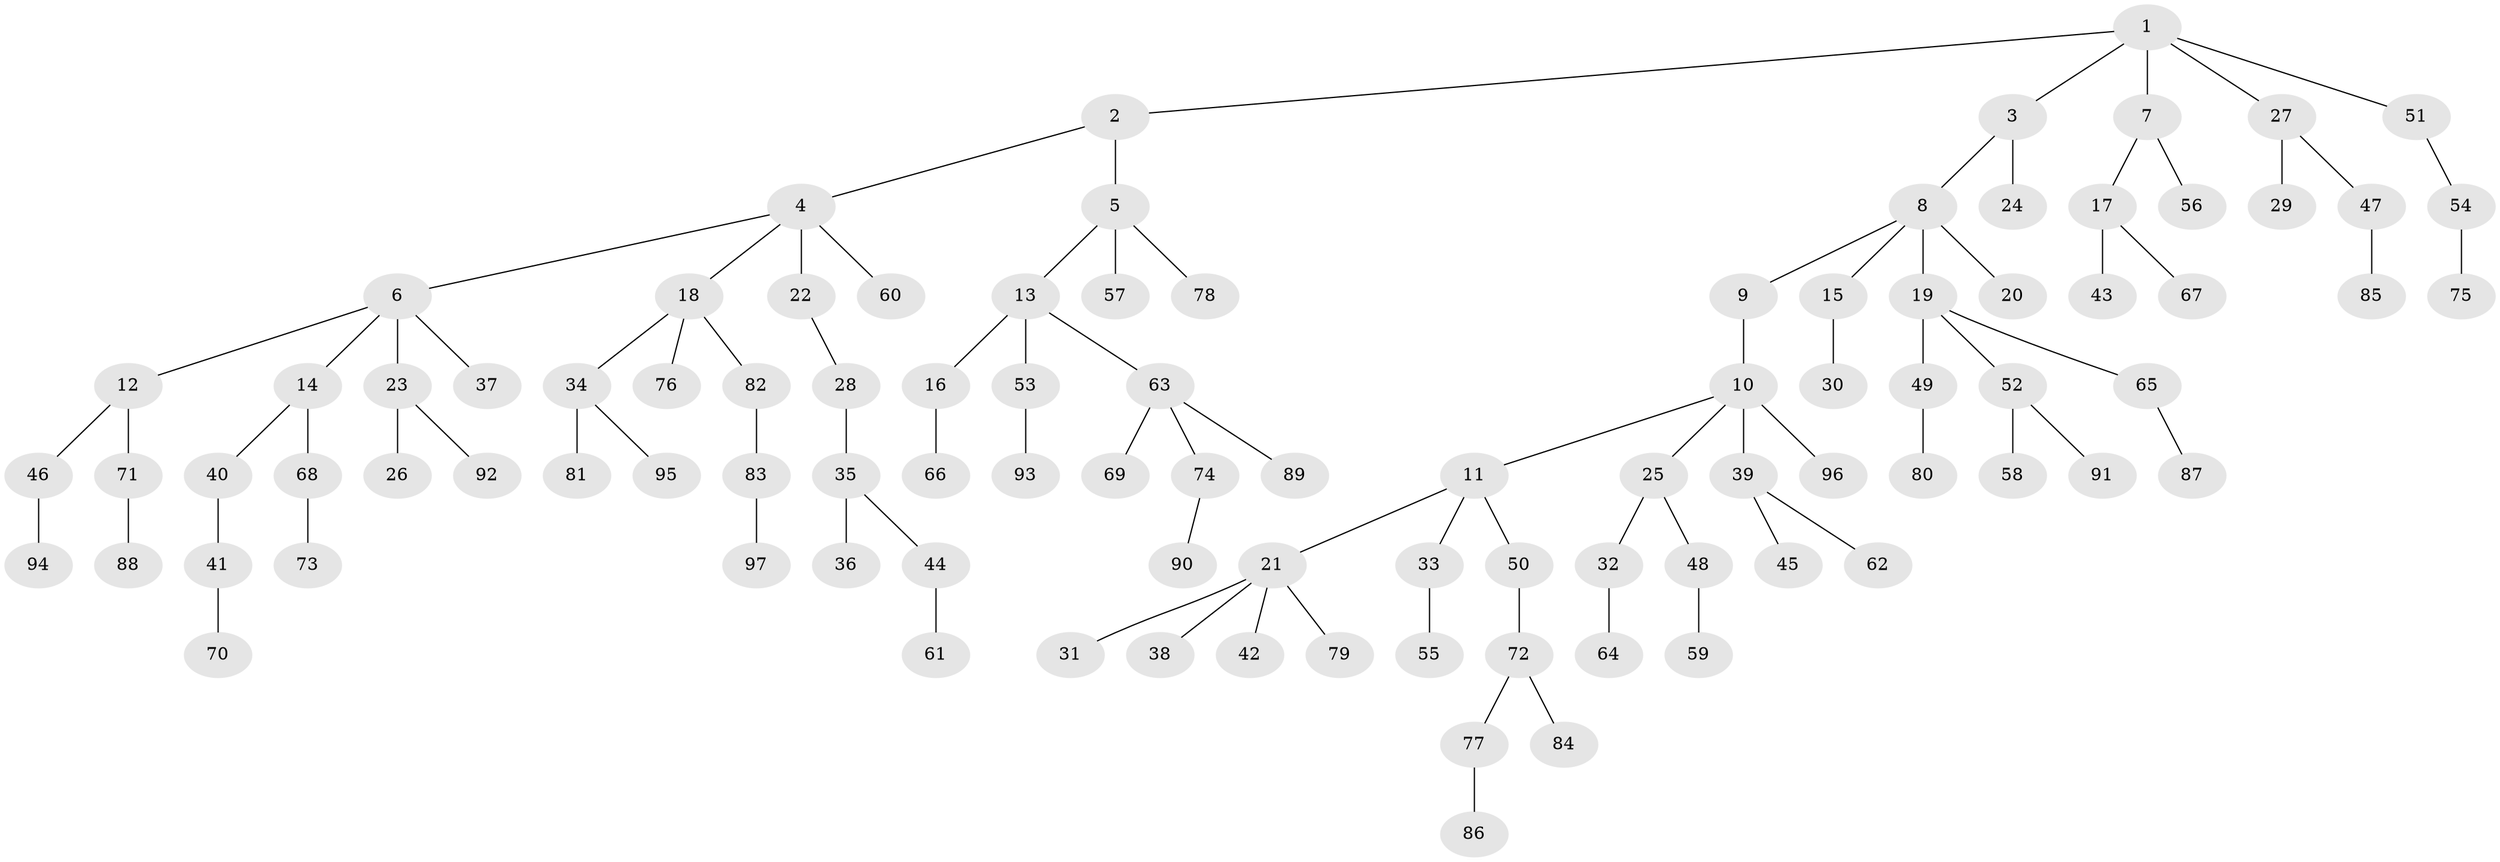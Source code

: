 // coarse degree distribution, {6: 0.029850746268656716, 3: 0.14925373134328357, 5: 0.04477611940298507, 4: 0.04477611940298507, 2: 0.208955223880597, 1: 0.5223880597014925}
// Generated by graph-tools (version 1.1) at 2025/19/03/04/25 18:19:17]
// undirected, 97 vertices, 96 edges
graph export_dot {
graph [start="1"]
  node [color=gray90,style=filled];
  1;
  2;
  3;
  4;
  5;
  6;
  7;
  8;
  9;
  10;
  11;
  12;
  13;
  14;
  15;
  16;
  17;
  18;
  19;
  20;
  21;
  22;
  23;
  24;
  25;
  26;
  27;
  28;
  29;
  30;
  31;
  32;
  33;
  34;
  35;
  36;
  37;
  38;
  39;
  40;
  41;
  42;
  43;
  44;
  45;
  46;
  47;
  48;
  49;
  50;
  51;
  52;
  53;
  54;
  55;
  56;
  57;
  58;
  59;
  60;
  61;
  62;
  63;
  64;
  65;
  66;
  67;
  68;
  69;
  70;
  71;
  72;
  73;
  74;
  75;
  76;
  77;
  78;
  79;
  80;
  81;
  82;
  83;
  84;
  85;
  86;
  87;
  88;
  89;
  90;
  91;
  92;
  93;
  94;
  95;
  96;
  97;
  1 -- 2;
  1 -- 3;
  1 -- 7;
  1 -- 27;
  1 -- 51;
  2 -- 4;
  2 -- 5;
  3 -- 8;
  3 -- 24;
  4 -- 6;
  4 -- 18;
  4 -- 22;
  4 -- 60;
  5 -- 13;
  5 -- 57;
  5 -- 78;
  6 -- 12;
  6 -- 14;
  6 -- 23;
  6 -- 37;
  7 -- 17;
  7 -- 56;
  8 -- 9;
  8 -- 15;
  8 -- 19;
  8 -- 20;
  9 -- 10;
  10 -- 11;
  10 -- 25;
  10 -- 39;
  10 -- 96;
  11 -- 21;
  11 -- 33;
  11 -- 50;
  12 -- 46;
  12 -- 71;
  13 -- 16;
  13 -- 53;
  13 -- 63;
  14 -- 40;
  14 -- 68;
  15 -- 30;
  16 -- 66;
  17 -- 43;
  17 -- 67;
  18 -- 34;
  18 -- 76;
  18 -- 82;
  19 -- 49;
  19 -- 52;
  19 -- 65;
  21 -- 31;
  21 -- 38;
  21 -- 42;
  21 -- 79;
  22 -- 28;
  23 -- 26;
  23 -- 92;
  25 -- 32;
  25 -- 48;
  27 -- 29;
  27 -- 47;
  28 -- 35;
  32 -- 64;
  33 -- 55;
  34 -- 81;
  34 -- 95;
  35 -- 36;
  35 -- 44;
  39 -- 45;
  39 -- 62;
  40 -- 41;
  41 -- 70;
  44 -- 61;
  46 -- 94;
  47 -- 85;
  48 -- 59;
  49 -- 80;
  50 -- 72;
  51 -- 54;
  52 -- 58;
  52 -- 91;
  53 -- 93;
  54 -- 75;
  63 -- 69;
  63 -- 74;
  63 -- 89;
  65 -- 87;
  68 -- 73;
  71 -- 88;
  72 -- 77;
  72 -- 84;
  74 -- 90;
  77 -- 86;
  82 -- 83;
  83 -- 97;
}
